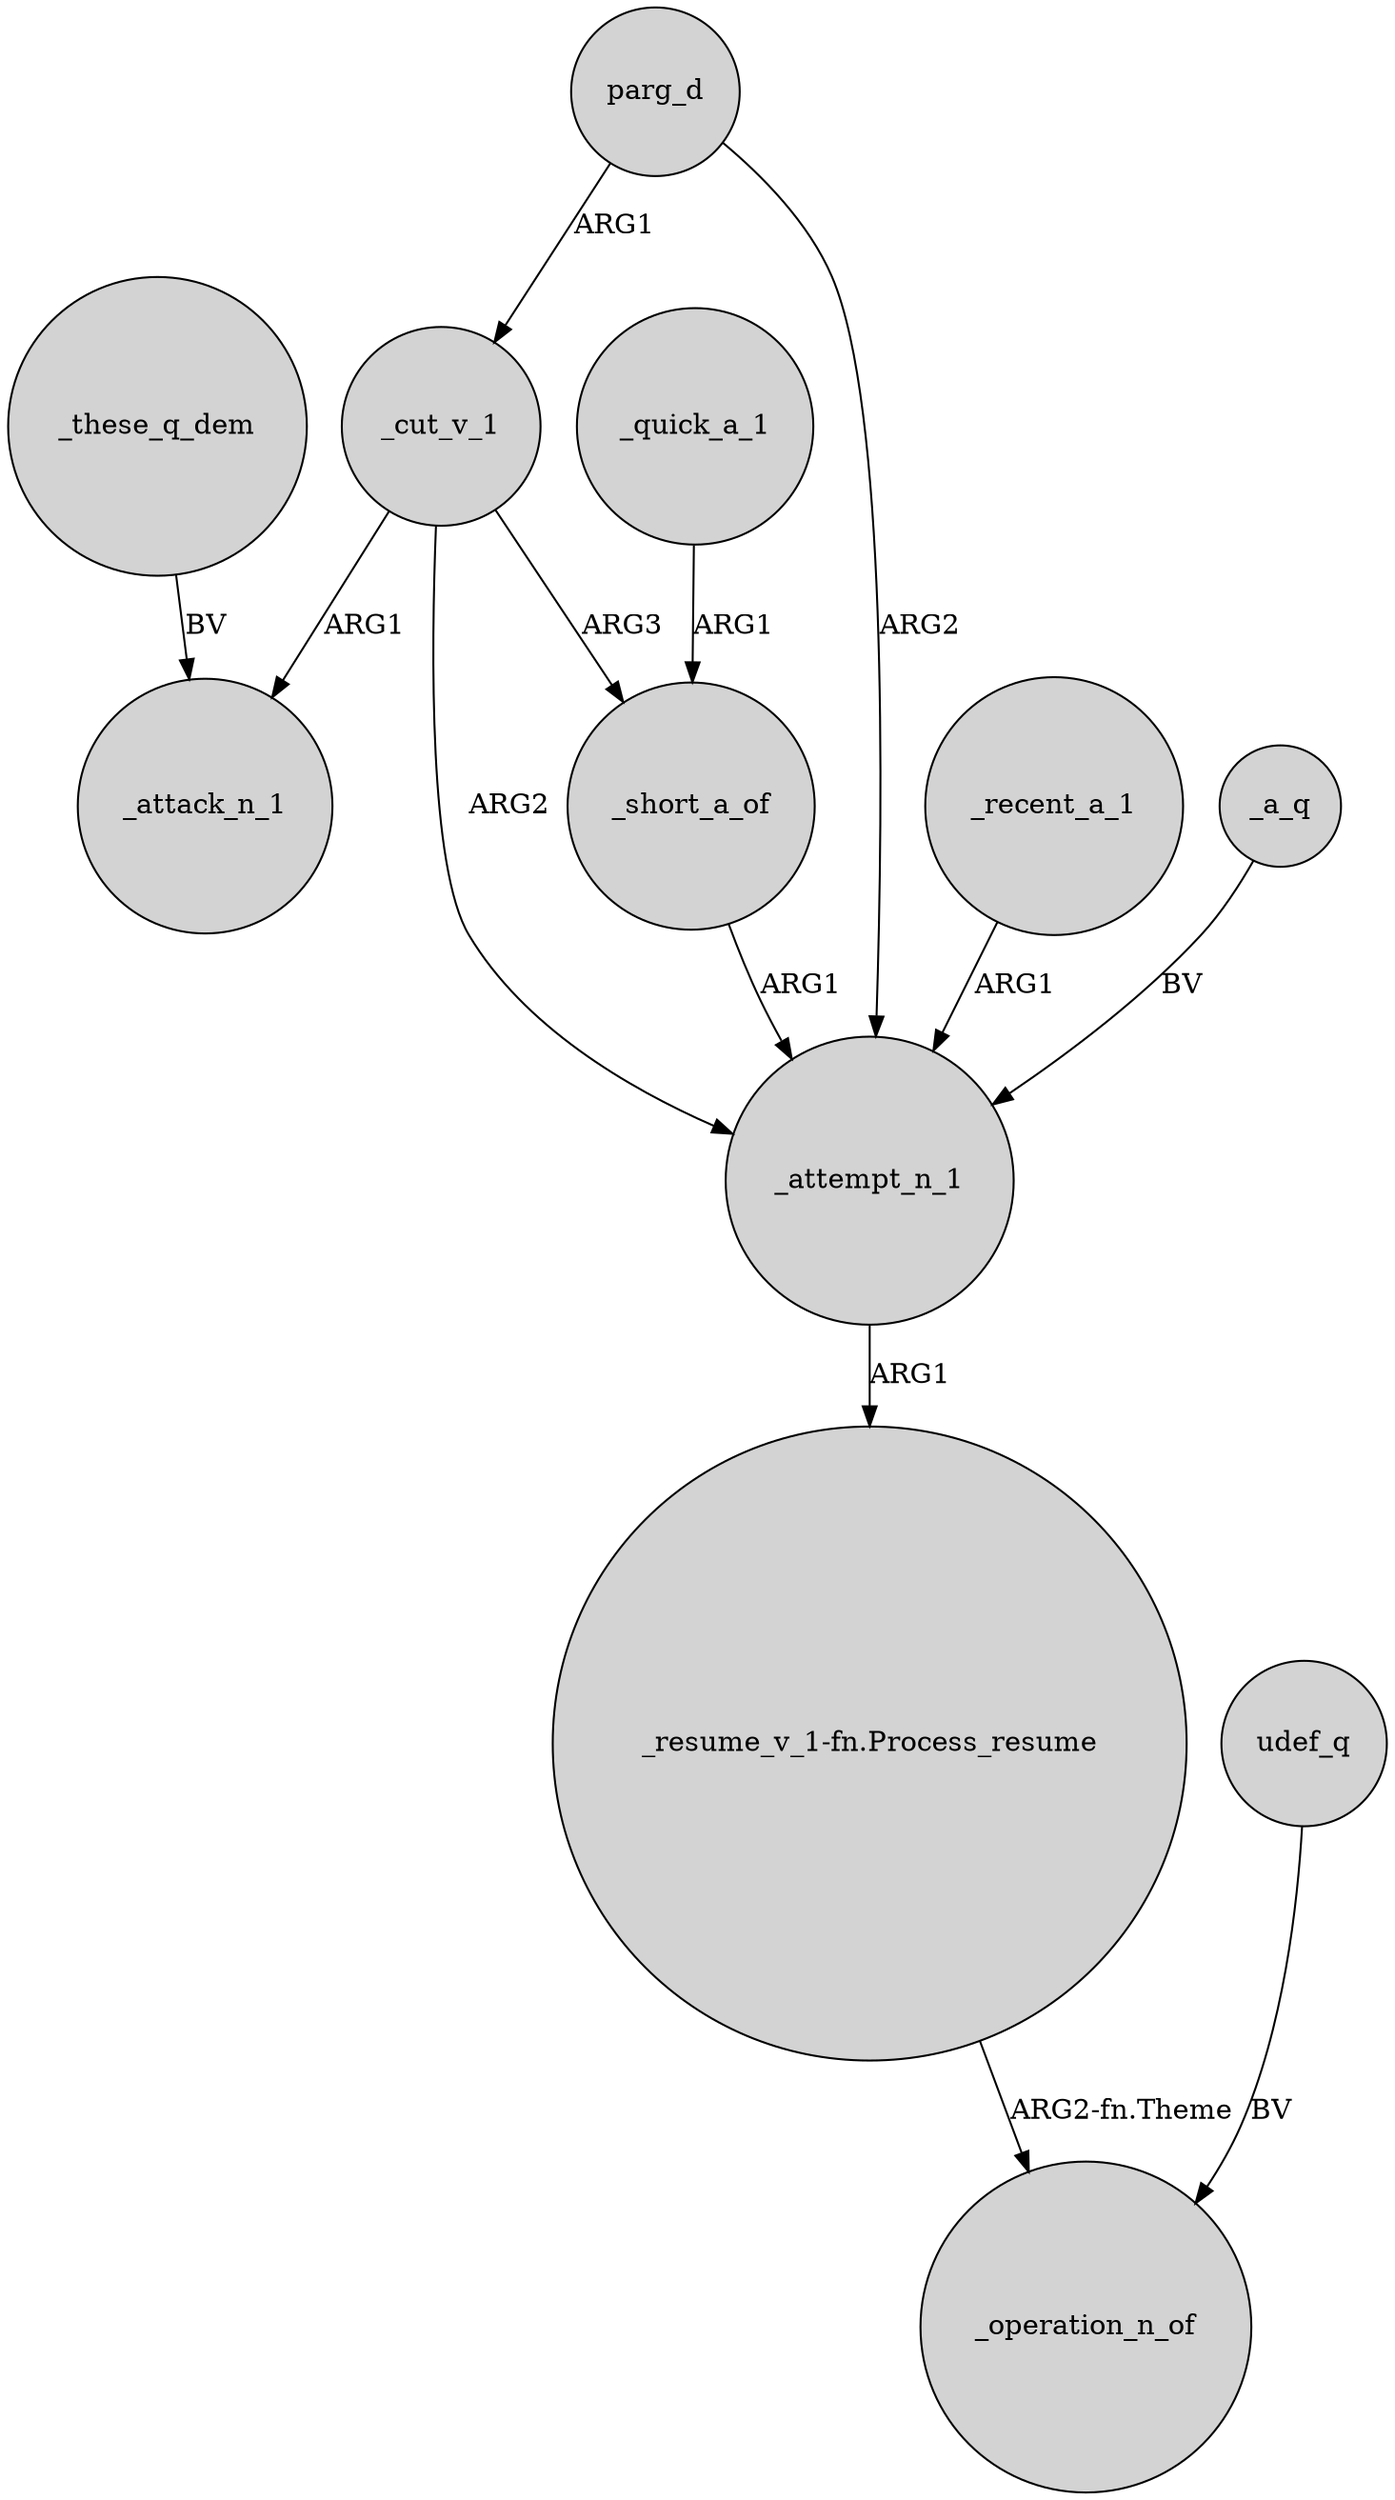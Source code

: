 digraph {
	node [shape=circle style=filled]
	_these_q_dem -> _attack_n_1 [label=BV]
	"_resume_v_1-fn.Process_resume" -> _operation_n_of [label="ARG2-fn.Theme"]
	_attempt_n_1 -> "_resume_v_1-fn.Process_resume" [label=ARG1]
	_short_a_of -> _attempt_n_1 [label=ARG1]
	parg_d -> _cut_v_1 [label=ARG1]
	_cut_v_1 -> _attempt_n_1 [label=ARG2]
	_recent_a_1 -> _attempt_n_1 [label=ARG1]
	parg_d -> _attempt_n_1 [label=ARG2]
	_a_q -> _attempt_n_1 [label=BV]
	_cut_v_1 -> _attack_n_1 [label=ARG1]
	_cut_v_1 -> _short_a_of [label=ARG3]
	udef_q -> _operation_n_of [label=BV]
	_quick_a_1 -> _short_a_of [label=ARG1]
}
